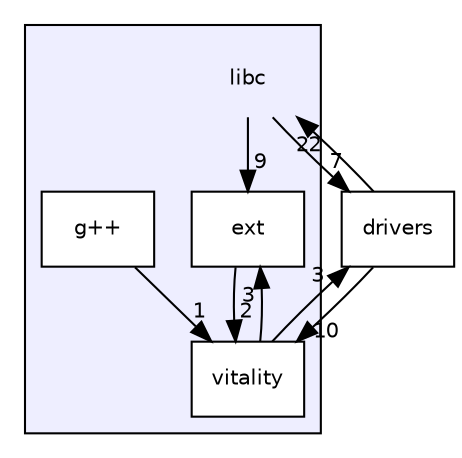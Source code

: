 digraph "libc" {
  compound=true
  node [ fontsize="10", fontname="Helvetica"];
  edge [ labelfontsize="10", labelfontname="Helvetica"];
  subgraph clusterdir_fc1eb218ab426e5adb60367f98438da0 {
    graph [ bgcolor="#eeeeff", pencolor="black", label="" URL="dir_fc1eb218ab426e5adb60367f98438da0.html"];
    dir_fc1eb218ab426e5adb60367f98438da0 [shape=plaintext label="libc"];
    dir_c8aa6d4abc9a0662ff2d67630dd4c4d1 [shape=box label="ext" color="black" fillcolor="white" style="filled" URL="dir_c8aa6d4abc9a0662ff2d67630dd4c4d1.html"];
    dir_740231a46c27238b7c2b9234f80cf181 [shape=box label="g++" color="black" fillcolor="white" style="filled" URL="dir_740231a46c27238b7c2b9234f80cf181.html"];
    dir_23423b050fd890776a6e094b978d172e [shape=box label="vitality" color="black" fillcolor="white" style="filled" URL="dir_23423b050fd890776a6e094b978d172e.html"];
  }
  dir_14bc92f4b96c8519b376567118ac28b3 [shape=box label="drivers" URL="dir_14bc92f4b96c8519b376567118ac28b3.html"];
  dir_c8aa6d4abc9a0662ff2d67630dd4c4d1->dir_23423b050fd890776a6e094b978d172e [headlabel="2", labeldistance=1.5 headhref="dir_000003_000005.html"];
  dir_fc1eb218ab426e5adb60367f98438da0->dir_c8aa6d4abc9a0662ff2d67630dd4c4d1 [headlabel="9", labeldistance=1.5 headhref="dir_000002_000003.html"];
  dir_fc1eb218ab426e5adb60367f98438da0->dir_14bc92f4b96c8519b376567118ac28b3 [headlabel="7", labeldistance=1.5 headhref="dir_000002_000000.html"];
  dir_740231a46c27238b7c2b9234f80cf181->dir_23423b050fd890776a6e094b978d172e [headlabel="1", labeldistance=1.5 headhref="dir_000004_000005.html"];
  dir_14bc92f4b96c8519b376567118ac28b3->dir_fc1eb218ab426e5adb60367f98438da0 [headlabel="22", labeldistance=1.5 headhref="dir_000000_000002.html"];
  dir_14bc92f4b96c8519b376567118ac28b3->dir_23423b050fd890776a6e094b978d172e [headlabel="10", labeldistance=1.5 headhref="dir_000000_000005.html"];
  dir_23423b050fd890776a6e094b978d172e->dir_c8aa6d4abc9a0662ff2d67630dd4c4d1 [headlabel="3", labeldistance=1.5 headhref="dir_000005_000003.html"];
  dir_23423b050fd890776a6e094b978d172e->dir_14bc92f4b96c8519b376567118ac28b3 [headlabel="3", labeldistance=1.5 headhref="dir_000005_000000.html"];
}
